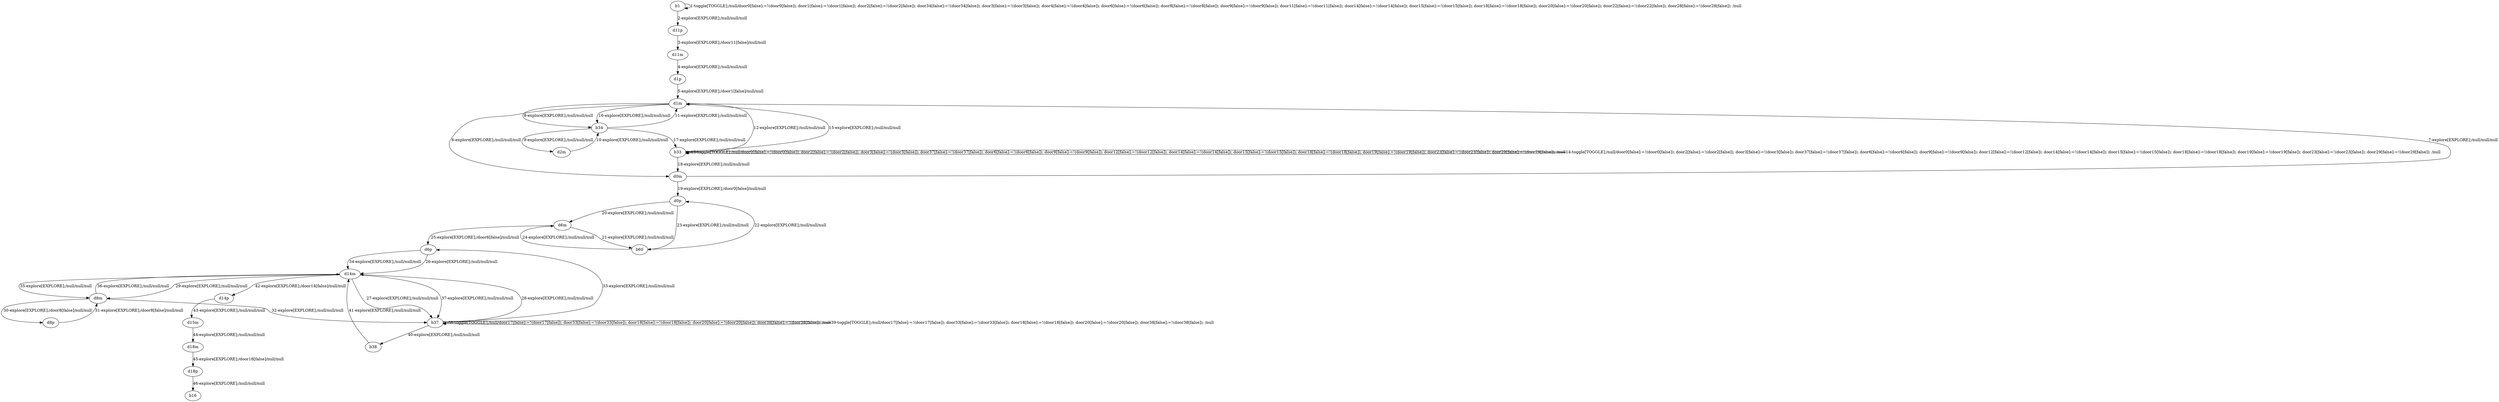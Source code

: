 # Total number of goals covered by this test: 1
# d18p --> b16

digraph g {
"b1" -> "b1" [label = "1-toggle[TOGGLE];/null/door0[false]:=!(door0[false]); door1[false]:=!(door1[false]); door2[false]:=!(door2[false]); door34[false]:=!(door34[false]); door3[false]:=!(door3[false]); door4[false]:=!(door4[false]); door6[false]:=!(door6[false]); door8[false]:=!(door8[false]); door9[false]:=!(door9[false]); door11[false]:=!(door11[false]); door14[false]:=!(door14[false]); door15[false]:=!(door15[false]); door18[false]:=!(door18[false]); door20[false]:=!(door20[false]); door22[false]:=!(door22[false]); door28[false]:=!(door28[false]); /null"];
"b1" -> "d11p" [label = "2-explore[EXPLORE];/null/null/null"];
"d11p" -> "d11m" [label = "3-explore[EXPLORE];/door11[false]/null/null"];
"d11m" -> "d1p" [label = "4-explore[EXPLORE];/null/null/null"];
"d1p" -> "d1m" [label = "5-explore[EXPLORE];/door1[false]/null/null"];
"d1m" -> "d0m" [label = "6-explore[EXPLORE];/null/null/null"];
"d0m" -> "d1m" [label = "7-explore[EXPLORE];/null/null/null"];
"d1m" -> "b34" [label = "8-explore[EXPLORE];/null/null/null"];
"b34" -> "d2m" [label = "9-explore[EXPLORE];/null/null/null"];
"d2m" -> "b34" [label = "10-explore[EXPLORE];/null/null/null"];
"b34" -> "d1m" [label = "11-explore[EXPLORE];/null/null/null"];
"d1m" -> "b33" [label = "12-explore[EXPLORE];/null/null/null"];
"b33" -> "b33" [label = "13-toggle[TOGGLE];/null/door0[false]:=!(door0[false]); door2[false]:=!(door2[false]); door3[false]:=!(door3[false]); door37[false]:=!(door37[false]); door6[false]:=!(door6[false]); door9[false]:=!(door9[false]); door12[false]:=!(door12[false]); door14[false]:=!(door14[false]); door15[false]:=!(door15[false]); door18[false]:=!(door18[false]); door19[false]:=!(door19[false]); door23[false]:=!(door23[false]); door29[false]:=!(door29[false]); /null"];
"b33" -> "b33" [label = "14-toggle[TOGGLE];/null/door0[false]:=!(door0[false]); door2[false]:=!(door2[false]); door3[false]:=!(door3[false]); door37[false]:=!(door37[false]); door6[false]:=!(door6[false]); door9[false]:=!(door9[false]); door12[false]:=!(door12[false]); door14[false]:=!(door14[false]); door15[false]:=!(door15[false]); door18[false]:=!(door18[false]); door19[false]:=!(door19[false]); door23[false]:=!(door23[false]); door29[false]:=!(door29[false]); /null"];
"b33" -> "d1m" [label = "15-explore[EXPLORE];/null/null/null"];
"d1m" -> "b34" [label = "16-explore[EXPLORE];/null/null/null"];
"b34" -> "b33" [label = "17-explore[EXPLORE];/null/null/null"];
"b33" -> "d0m" [label = "18-explore[EXPLORE];/null/null/null"];
"d0m" -> "d0p" [label = "19-explore[EXPLORE];/door0[false]/null/null"];
"d0p" -> "d6m" [label = "20-explore[EXPLORE];/null/null/null"];
"d6m" -> "b60" [label = "21-explore[EXPLORE];/null/null/null"];
"b60" -> "d0p" [label = "22-explore[EXPLORE];/null/null/null"];
"d0p" -> "b60" [label = "23-explore[EXPLORE];/null/null/null"];
"b60" -> "d6m" [label = "24-explore[EXPLORE];/null/null/null"];
"d6m" -> "d6p" [label = "25-explore[EXPLORE];/door6[false]/null/null"];
"d6p" -> "d14m" [label = "26-explore[EXPLORE];/null/null/null"];
"d14m" -> "b37" [label = "27-explore[EXPLORE];/null/null/null"];
"b37" -> "d14m" [label = "28-explore[EXPLORE];/null/null/null"];
"d14m" -> "d8m" [label = "29-explore[EXPLORE];/null/null/null"];
"d8m" -> "d8p" [label = "30-explore[EXPLORE];/door8[false]/null/null"];
"d8p" -> "d8m" [label = "31-explore[EXPLORE];/door8[false]/null/null"];
"d8m" -> "b37" [label = "32-explore[EXPLORE];/null/null/null"];
"b37" -> "d6p" [label = "33-explore[EXPLORE];/null/null/null"];
"d6p" -> "d14m" [label = "34-explore[EXPLORE];/null/null/null"];
"d14m" -> "d8m" [label = "35-explore[EXPLORE];/null/null/null"];
"d8m" -> "d14m" [label = "36-explore[EXPLORE];/null/null/null"];
"d14m" -> "b37" [label = "37-explore[EXPLORE];/null/null/null"];
"b37" -> "b37" [label = "38-toggle[TOGGLE];/null/door17[false]:=!(door17[false]); door33[false]:=!(door33[false]); door18[false]:=!(door18[false]); door20[false]:=!(door20[false]); door38[false]:=!(door38[false]); /null"];
"b37" -> "b37" [label = "39-toggle[TOGGLE];/null/door17[false]:=!(door17[false]); door33[false]:=!(door33[false]); door18[false]:=!(door18[false]); door20[false]:=!(door20[false]); door38[false]:=!(door38[false]); /null"];
"b37" -> "b38" [label = "40-explore[EXPLORE];/null/null/null"];
"b38" -> "d14m" [label = "41-explore[EXPLORE];/null/null/null"];
"d14m" -> "d14p" [label = "42-explore[EXPLORE];/door14[false]/null/null"];
"d14p" -> "d15m" [label = "43-explore[EXPLORE];/null/null/null"];
"d15m" -> "d18m" [label = "44-explore[EXPLORE];/null/null/null"];
"d18m" -> "d18p" [label = "45-explore[EXPLORE];/door18[false]/null/null"];
"d18p" -> "b16" [label = "46-explore[EXPLORE];/null/null/null"];
}